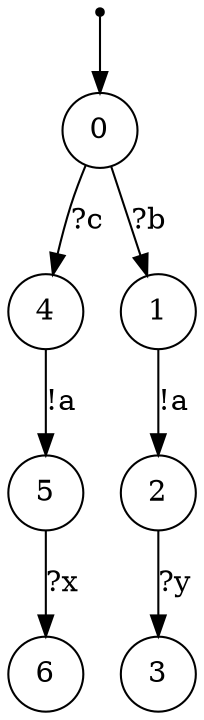 digraph {
 node [shape=point] ENTRY
 node [shape=circle]
 ENTRY -> 0
0 -> 4 [label="?c"]
4 -> 5 [label="!a"]
5 -> 6 [label="?x"]
0 -> 1 [label="?b"]
1 -> 2 [label="!a"]
2 -> 3 [label="?y"]
}